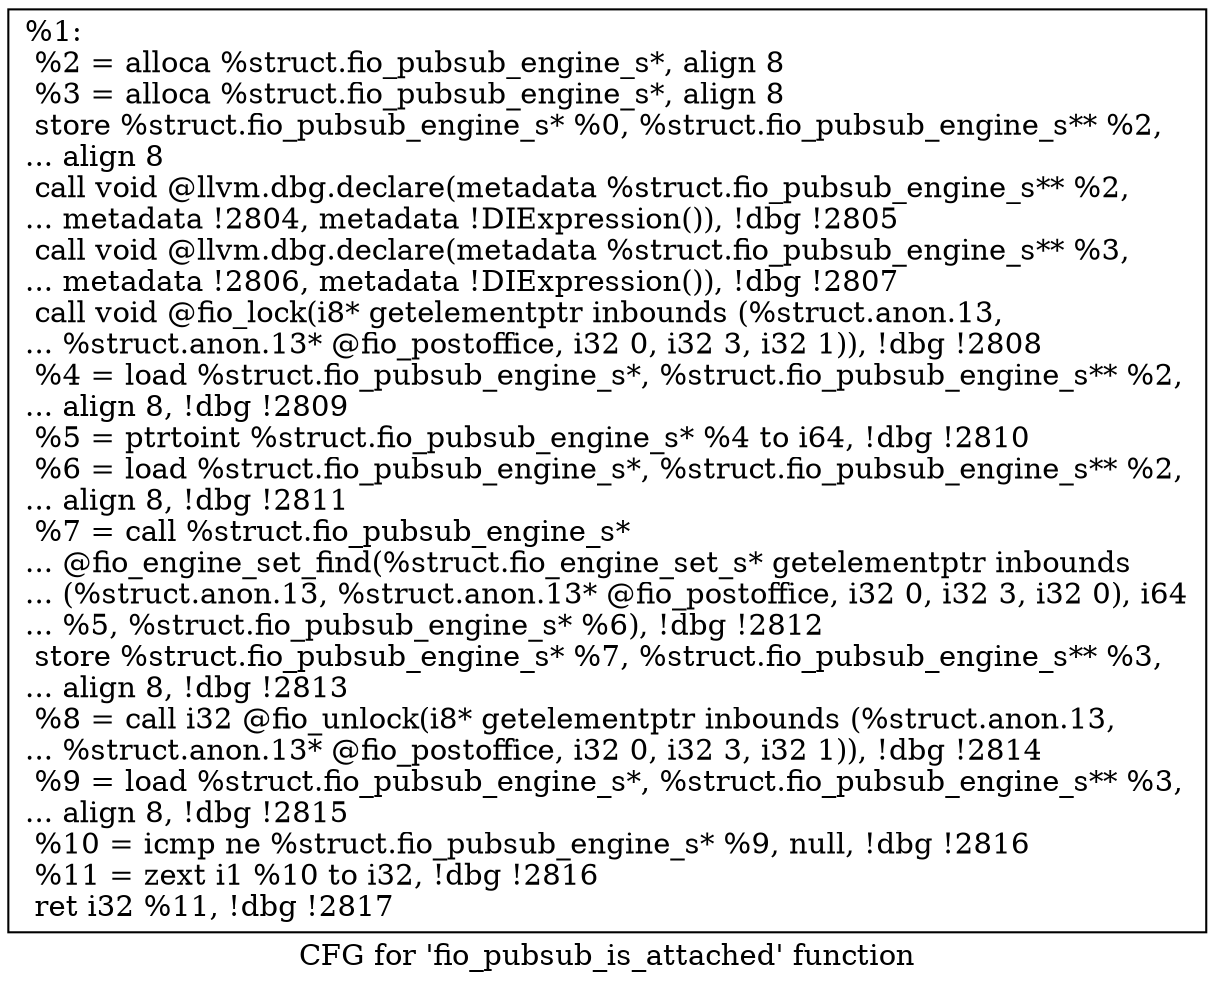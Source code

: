 digraph "CFG for 'fio_pubsub_is_attached' function" {
	label="CFG for 'fio_pubsub_is_attached' function";

	Node0x5568517f4db0 [shape=record,label="{%1:\l  %2 = alloca %struct.fio_pubsub_engine_s*, align 8\l  %3 = alloca %struct.fio_pubsub_engine_s*, align 8\l  store %struct.fio_pubsub_engine_s* %0, %struct.fio_pubsub_engine_s** %2,\l... align 8\l  call void @llvm.dbg.declare(metadata %struct.fio_pubsub_engine_s** %2,\l... metadata !2804, metadata !DIExpression()), !dbg !2805\l  call void @llvm.dbg.declare(metadata %struct.fio_pubsub_engine_s** %3,\l... metadata !2806, metadata !DIExpression()), !dbg !2807\l  call void @fio_lock(i8* getelementptr inbounds (%struct.anon.13,\l... %struct.anon.13* @fio_postoffice, i32 0, i32 3, i32 1)), !dbg !2808\l  %4 = load %struct.fio_pubsub_engine_s*, %struct.fio_pubsub_engine_s** %2,\l... align 8, !dbg !2809\l  %5 = ptrtoint %struct.fio_pubsub_engine_s* %4 to i64, !dbg !2810\l  %6 = load %struct.fio_pubsub_engine_s*, %struct.fio_pubsub_engine_s** %2,\l... align 8, !dbg !2811\l  %7 = call %struct.fio_pubsub_engine_s*\l... @fio_engine_set_find(%struct.fio_engine_set_s* getelementptr inbounds\l... (%struct.anon.13, %struct.anon.13* @fio_postoffice, i32 0, i32 3, i32 0), i64\l... %5, %struct.fio_pubsub_engine_s* %6), !dbg !2812\l  store %struct.fio_pubsub_engine_s* %7, %struct.fio_pubsub_engine_s** %3,\l... align 8, !dbg !2813\l  %8 = call i32 @fio_unlock(i8* getelementptr inbounds (%struct.anon.13,\l... %struct.anon.13* @fio_postoffice, i32 0, i32 3, i32 1)), !dbg !2814\l  %9 = load %struct.fio_pubsub_engine_s*, %struct.fio_pubsub_engine_s** %3,\l... align 8, !dbg !2815\l  %10 = icmp ne %struct.fio_pubsub_engine_s* %9, null, !dbg !2816\l  %11 = zext i1 %10 to i32, !dbg !2816\l  ret i32 %11, !dbg !2817\l}"];
}
